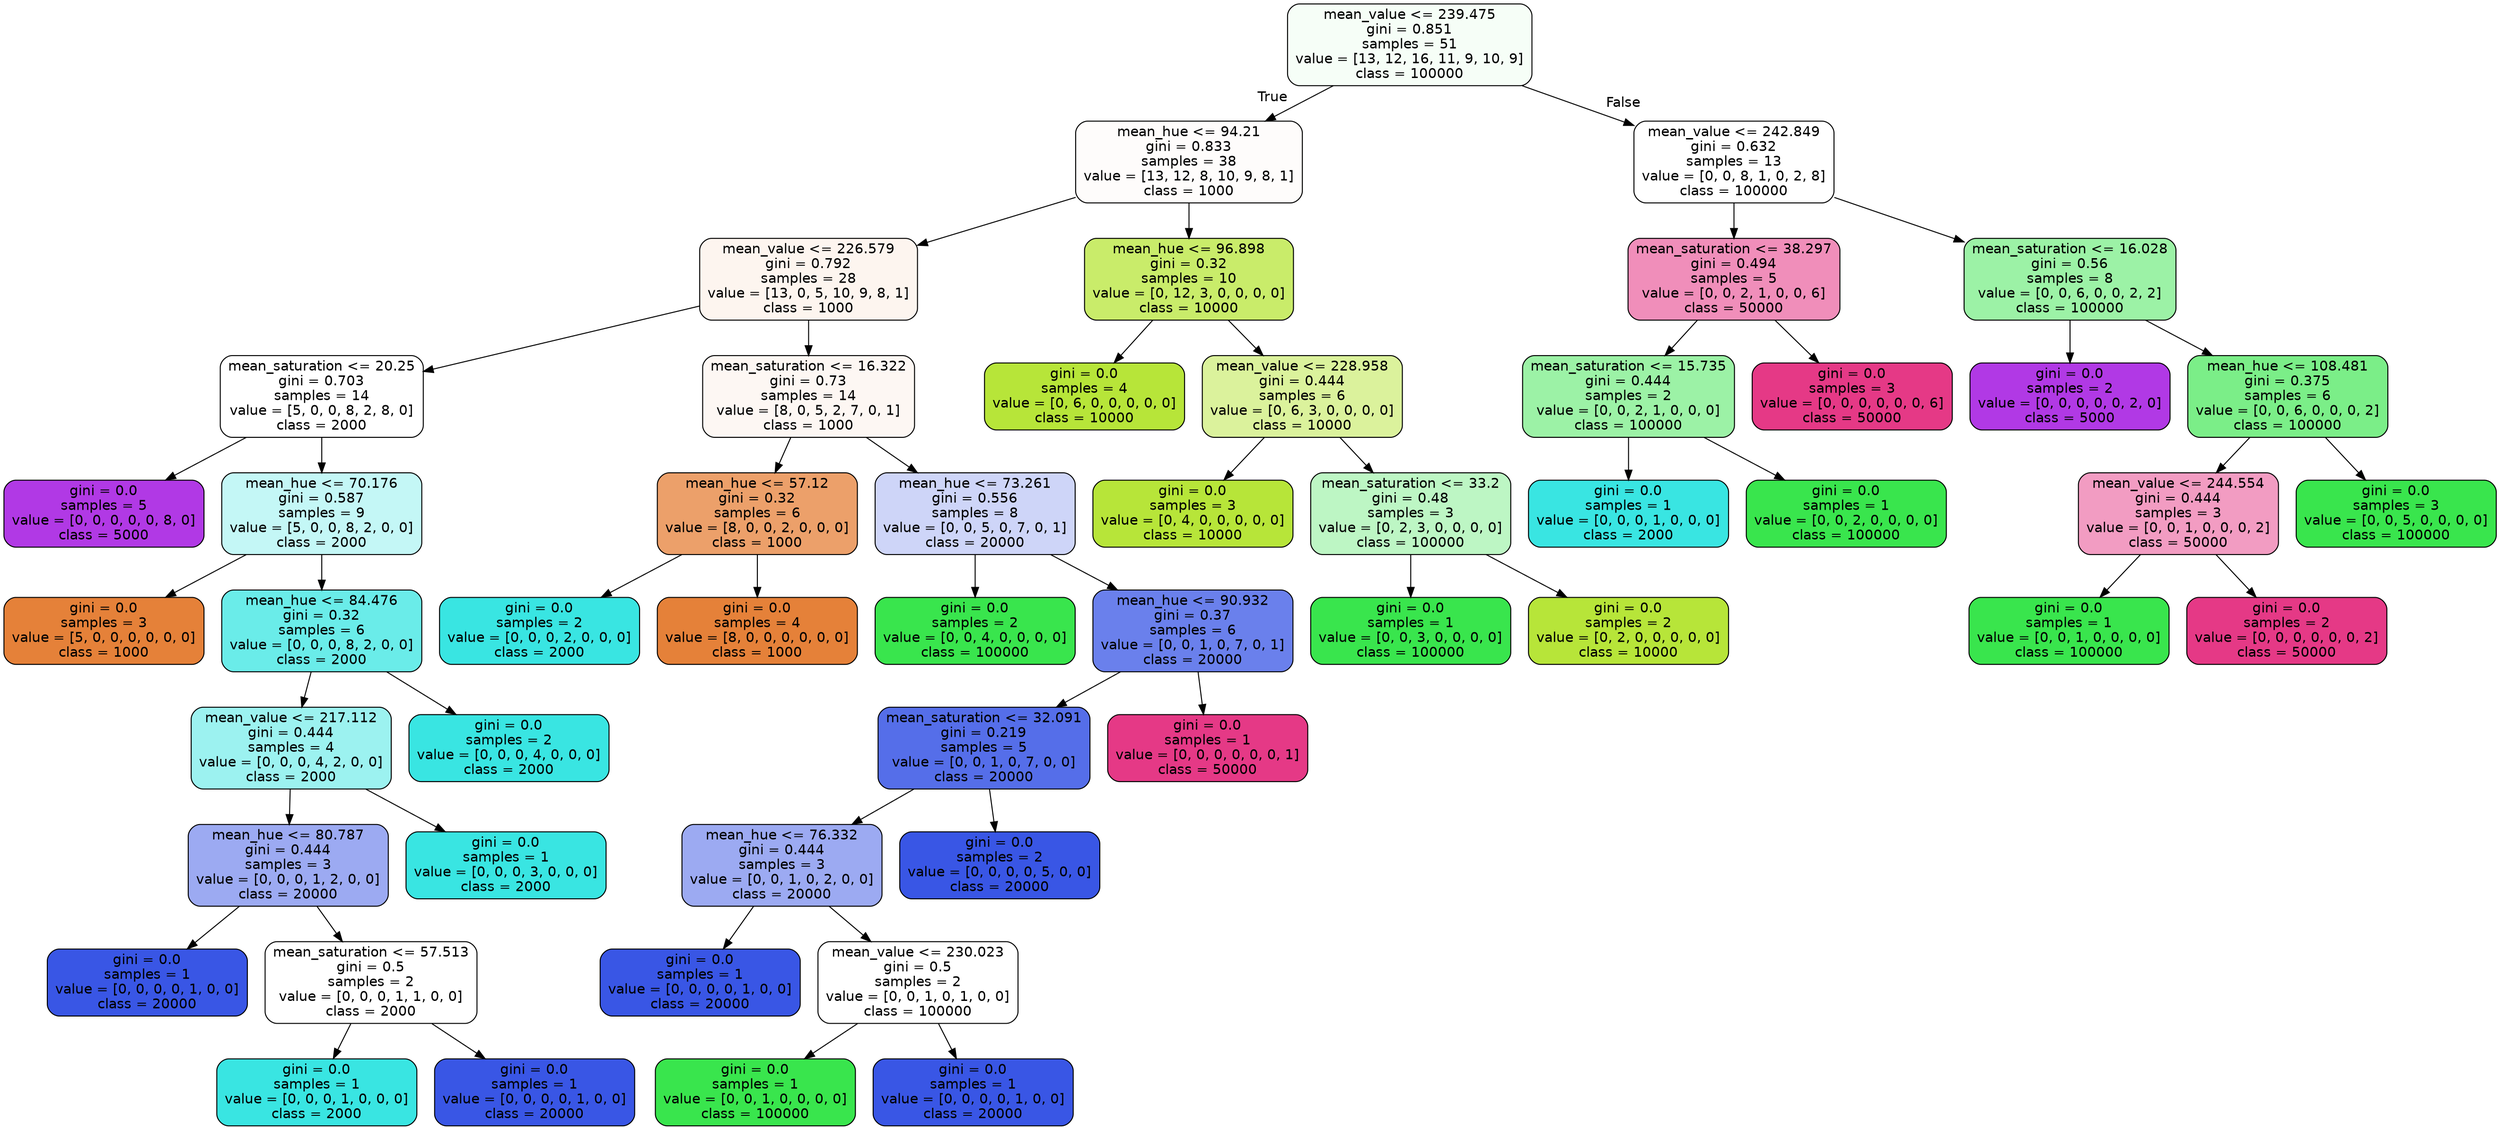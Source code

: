 digraph Tree {
node [shape=box, style="filled, rounded", color="black", fontname="helvetica"] ;
edge [fontname="helvetica"] ;
0 [label="mean_value <= 239.475\ngini = 0.851\nsamples = 51\nvalue = [13, 12, 16, 11, 9, 10, 9]\nclass = 100000", fillcolor="#f6fef7"] ;
1 [label="mean_hue <= 94.21\ngini = 0.833\nsamples = 38\nvalue = [13, 12, 8, 10, 9, 8, 1]\nclass = 1000", fillcolor="#fefcfb"] ;
0 -> 1 [labeldistance=2.5, labelangle=45, headlabel="True"] ;
2 [label="mean_value <= 226.579\ngini = 0.792\nsamples = 28\nvalue = [13, 0, 5, 10, 9, 8, 1]\nclass = 1000", fillcolor="#fdf5ef"] ;
1 -> 2 ;
3 [label="mean_saturation <= 20.25\ngini = 0.703\nsamples = 14\nvalue = [5, 0, 0, 8, 2, 8, 0]\nclass = 2000", fillcolor="#ffffff"] ;
2 -> 3 ;
4 [label="gini = 0.0\nsamples = 5\nvalue = [0, 0, 0, 0, 0, 8, 0]\nclass = 5000", fillcolor="#b139e5"] ;
3 -> 4 ;
5 [label="mean_hue <= 70.176\ngini = 0.587\nsamples = 9\nvalue = [5, 0, 0, 8, 2, 0, 0]\nclass = 2000", fillcolor="#c4f7f6"] ;
3 -> 5 ;
6 [label="gini = 0.0\nsamples = 3\nvalue = [5, 0, 0, 0, 0, 0, 0]\nclass = 1000", fillcolor="#e58139"] ;
5 -> 6 ;
7 [label="mean_hue <= 84.476\ngini = 0.32\nsamples = 6\nvalue = [0, 0, 0, 8, 2, 0, 0]\nclass = 2000", fillcolor="#6aece9"] ;
5 -> 7 ;
8 [label="mean_value <= 217.112\ngini = 0.444\nsamples = 4\nvalue = [0, 0, 0, 4, 2, 0, 0]\nclass = 2000", fillcolor="#9cf2f0"] ;
7 -> 8 ;
9 [label="mean_hue <= 80.787\ngini = 0.444\nsamples = 3\nvalue = [0, 0, 0, 1, 2, 0, 0]\nclass = 20000", fillcolor="#9caaf2"] ;
8 -> 9 ;
10 [label="gini = 0.0\nsamples = 1\nvalue = [0, 0, 0, 0, 1, 0, 0]\nclass = 20000", fillcolor="#3956e5"] ;
9 -> 10 ;
11 [label="mean_saturation <= 57.513\ngini = 0.5\nsamples = 2\nvalue = [0, 0, 0, 1, 1, 0, 0]\nclass = 2000", fillcolor="#ffffff"] ;
9 -> 11 ;
12 [label="gini = 0.0\nsamples = 1\nvalue = [0, 0, 0, 1, 0, 0, 0]\nclass = 2000", fillcolor="#39e5e2"] ;
11 -> 12 ;
13 [label="gini = 0.0\nsamples = 1\nvalue = [0, 0, 0, 0, 1, 0, 0]\nclass = 20000", fillcolor="#3956e5"] ;
11 -> 13 ;
14 [label="gini = 0.0\nsamples = 1\nvalue = [0, 0, 0, 3, 0, 0, 0]\nclass = 2000", fillcolor="#39e5e2"] ;
8 -> 14 ;
15 [label="gini = 0.0\nsamples = 2\nvalue = [0, 0, 0, 4, 0, 0, 0]\nclass = 2000", fillcolor="#39e5e2"] ;
7 -> 15 ;
16 [label="mean_saturation <= 16.322\ngini = 0.73\nsamples = 14\nvalue = [8, 0, 5, 2, 7, 0, 1]\nclass = 1000", fillcolor="#fdf7f3"] ;
2 -> 16 ;
17 [label="mean_hue <= 57.12\ngini = 0.32\nsamples = 6\nvalue = [8, 0, 0, 2, 0, 0, 0]\nclass = 1000", fillcolor="#eca06a"] ;
16 -> 17 ;
18 [label="gini = 0.0\nsamples = 2\nvalue = [0, 0, 0, 2, 0, 0, 0]\nclass = 2000", fillcolor="#39e5e2"] ;
17 -> 18 ;
19 [label="gini = 0.0\nsamples = 4\nvalue = [8, 0, 0, 0, 0, 0, 0]\nclass = 1000", fillcolor="#e58139"] ;
17 -> 19 ;
20 [label="mean_hue <= 73.261\ngini = 0.556\nsamples = 8\nvalue = [0, 0, 5, 0, 7, 0, 1]\nclass = 20000", fillcolor="#ced5f8"] ;
16 -> 20 ;
21 [label="gini = 0.0\nsamples = 2\nvalue = [0, 0, 4, 0, 0, 0, 0]\nclass = 100000", fillcolor="#39e54d"] ;
20 -> 21 ;
22 [label="mean_hue <= 90.932\ngini = 0.37\nsamples = 6\nvalue = [0, 0, 1, 0, 7, 0, 1]\nclass = 20000", fillcolor="#6a80ec"] ;
20 -> 22 ;
23 [label="mean_saturation <= 32.091\ngini = 0.219\nsamples = 5\nvalue = [0, 0, 1, 0, 7, 0, 0]\nclass = 20000", fillcolor="#556ee9"] ;
22 -> 23 ;
24 [label="mean_hue <= 76.332\ngini = 0.444\nsamples = 3\nvalue = [0, 0, 1, 0, 2, 0, 0]\nclass = 20000", fillcolor="#9caaf2"] ;
23 -> 24 ;
25 [label="gini = 0.0\nsamples = 1\nvalue = [0, 0, 0, 0, 1, 0, 0]\nclass = 20000", fillcolor="#3956e5"] ;
24 -> 25 ;
26 [label="mean_value <= 230.023\ngini = 0.5\nsamples = 2\nvalue = [0, 0, 1, 0, 1, 0, 0]\nclass = 100000", fillcolor="#ffffff"] ;
24 -> 26 ;
27 [label="gini = 0.0\nsamples = 1\nvalue = [0, 0, 1, 0, 0, 0, 0]\nclass = 100000", fillcolor="#39e54d"] ;
26 -> 27 ;
28 [label="gini = 0.0\nsamples = 1\nvalue = [0, 0, 0, 0, 1, 0, 0]\nclass = 20000", fillcolor="#3956e5"] ;
26 -> 28 ;
29 [label="gini = 0.0\nsamples = 2\nvalue = [0, 0, 0, 0, 5, 0, 0]\nclass = 20000", fillcolor="#3956e5"] ;
23 -> 29 ;
30 [label="gini = 0.0\nsamples = 1\nvalue = [0, 0, 0, 0, 0, 0, 1]\nclass = 50000", fillcolor="#e53986"] ;
22 -> 30 ;
31 [label="mean_hue <= 96.898\ngini = 0.32\nsamples = 10\nvalue = [0, 12, 3, 0, 0, 0, 0]\nclass = 10000", fillcolor="#c9ec6a"] ;
1 -> 31 ;
32 [label="gini = 0.0\nsamples = 4\nvalue = [0, 6, 0, 0, 0, 0, 0]\nclass = 10000", fillcolor="#b7e539"] ;
31 -> 32 ;
33 [label="mean_value <= 228.958\ngini = 0.444\nsamples = 6\nvalue = [0, 6, 3, 0, 0, 0, 0]\nclass = 10000", fillcolor="#dbf29c"] ;
31 -> 33 ;
34 [label="gini = 0.0\nsamples = 3\nvalue = [0, 4, 0, 0, 0, 0, 0]\nclass = 10000", fillcolor="#b7e539"] ;
33 -> 34 ;
35 [label="mean_saturation <= 33.2\ngini = 0.48\nsamples = 3\nvalue = [0, 2, 3, 0, 0, 0, 0]\nclass = 100000", fillcolor="#bdf6c4"] ;
33 -> 35 ;
36 [label="gini = 0.0\nsamples = 1\nvalue = [0, 0, 3, 0, 0, 0, 0]\nclass = 100000", fillcolor="#39e54d"] ;
35 -> 36 ;
37 [label="gini = 0.0\nsamples = 2\nvalue = [0, 2, 0, 0, 0, 0, 0]\nclass = 10000", fillcolor="#b7e539"] ;
35 -> 37 ;
38 [label="mean_value <= 242.849\ngini = 0.632\nsamples = 13\nvalue = [0, 0, 8, 1, 0, 2, 8]\nclass = 100000", fillcolor="#ffffff"] ;
0 -> 38 [labeldistance=2.5, labelangle=-45, headlabel="False"] ;
39 [label="mean_saturation <= 38.297\ngini = 0.494\nsamples = 5\nvalue = [0, 0, 2, 1, 0, 0, 6]\nclass = 50000", fillcolor="#f08eba"] ;
38 -> 39 ;
40 [label="mean_saturation <= 15.735\ngini = 0.444\nsamples = 2\nvalue = [0, 0, 2, 1, 0, 0, 0]\nclass = 100000", fillcolor="#9cf2a6"] ;
39 -> 40 ;
41 [label="gini = 0.0\nsamples = 1\nvalue = [0, 0, 0, 1, 0, 0, 0]\nclass = 2000", fillcolor="#39e5e2"] ;
40 -> 41 ;
42 [label="gini = 0.0\nsamples = 1\nvalue = [0, 0, 2, 0, 0, 0, 0]\nclass = 100000", fillcolor="#39e54d"] ;
40 -> 42 ;
43 [label="gini = 0.0\nsamples = 3\nvalue = [0, 0, 0, 0, 0, 0, 6]\nclass = 50000", fillcolor="#e53986"] ;
39 -> 43 ;
44 [label="mean_saturation <= 16.028\ngini = 0.56\nsamples = 8\nvalue = [0, 0, 6, 0, 0, 2, 2]\nclass = 100000", fillcolor="#9cf2a6"] ;
38 -> 44 ;
45 [label="gini = 0.0\nsamples = 2\nvalue = [0, 0, 0, 0, 0, 2, 0]\nclass = 5000", fillcolor="#b139e5"] ;
44 -> 45 ;
46 [label="mean_hue <= 108.481\ngini = 0.375\nsamples = 6\nvalue = [0, 0, 6, 0, 0, 0, 2]\nclass = 100000", fillcolor="#7bee88"] ;
44 -> 46 ;
47 [label="mean_value <= 244.554\ngini = 0.444\nsamples = 3\nvalue = [0, 0, 1, 0, 0, 0, 2]\nclass = 50000", fillcolor="#f29cc2"] ;
46 -> 47 ;
48 [label="gini = 0.0\nsamples = 1\nvalue = [0, 0, 1, 0, 0, 0, 0]\nclass = 100000", fillcolor="#39e54d"] ;
47 -> 48 ;
49 [label="gini = 0.0\nsamples = 2\nvalue = [0, 0, 0, 0, 0, 0, 2]\nclass = 50000", fillcolor="#e53986"] ;
47 -> 49 ;
50 [label="gini = 0.0\nsamples = 3\nvalue = [0, 0, 5, 0, 0, 0, 0]\nclass = 100000", fillcolor="#39e54d"] ;
46 -> 50 ;
}